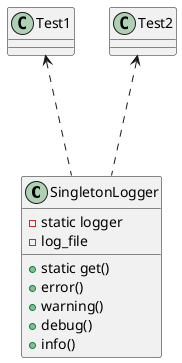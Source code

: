 /' Patron SINGLETON '/

@startuml

class SingletonLogger {
    + static get()
    + error()
    + warning()
    + debug()
    + info()
    - static logger
    - log_file
}

class Test1 {
}

class Test2 {
}

Test1 <... SingletonLogger
Test2 <... SingletonLogger

@enduml